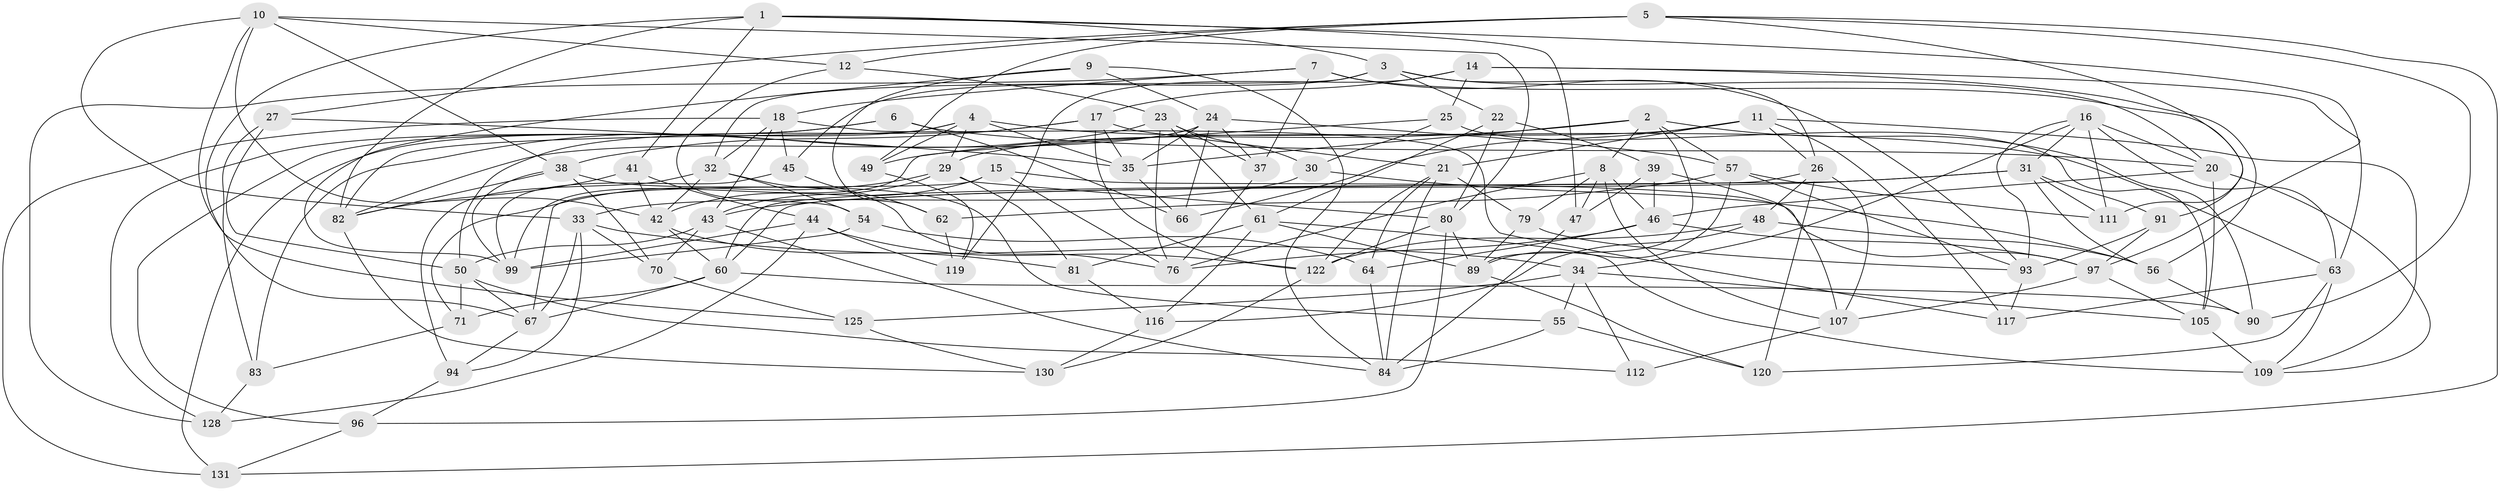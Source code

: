 // Generated by graph-tools (version 1.1) at 2025/52/02/27/25 19:52:31]
// undirected, 87 vertices, 218 edges
graph export_dot {
graph [start="1"]
  node [color=gray90,style=filled];
  1 [super="+13"];
  2 [super="+28"];
  3 [super="+133"];
  4 [super="+88"];
  5 [super="+114"];
  6;
  7 [super="+87"];
  8 [super="+52"];
  9;
  10 [super="+19"];
  11 [super="+59"];
  12;
  14 [super="+78"];
  15;
  16 [super="+68"];
  17 [super="+74"];
  18 [super="+65"];
  20 [super="+72"];
  21 [super="+77"];
  22;
  23 [super="+86"];
  24 [super="+113"];
  25;
  26 [super="+115"];
  27;
  29 [super="+132"];
  30;
  31 [super="+53"];
  32 [super="+118"];
  33 [super="+36"];
  34 [super="+40"];
  35 [super="+92"];
  37;
  38 [super="+108"];
  39;
  41;
  42 [super="+103"];
  43 [super="+75"];
  44 [super="+58"];
  45;
  46 [super="+106"];
  47;
  48;
  49;
  50 [super="+51"];
  54;
  55;
  56 [super="+127"];
  57 [super="+73"];
  60 [super="+124"];
  61 [super="+104"];
  62;
  63 [super="+69"];
  64;
  66;
  67 [super="+134"];
  70;
  71;
  76 [super="+98"];
  79;
  80 [super="+95"];
  81;
  82 [super="+85"];
  83;
  84 [super="+100"];
  89 [super="+110"];
  90;
  91;
  93 [super="+102"];
  94;
  96;
  97 [super="+101"];
  99 [super="+121"];
  105 [super="+123"];
  107 [super="+136"];
  109 [super="+135"];
  111;
  112;
  116;
  117;
  119;
  120;
  122 [super="+126"];
  125;
  128 [super="+129"];
  130;
  131;
  1 -- 47;
  1 -- 63;
  1 -- 3;
  1 -- 82;
  1 -- 67;
  1 -- 41;
  2 -- 8;
  2 -- 57;
  2 -- 35;
  2 -- 89;
  2 -- 90;
  2 -- 49;
  3 -- 22;
  3 -- 26;
  3 -- 32;
  3 -- 20;
  3 -- 45;
  4 -- 82;
  4 -- 131;
  4 -- 29;
  4 -- 49;
  4 -- 63;
  4 -- 35;
  5 -- 27;
  5 -- 49;
  5 -- 131;
  5 -- 90;
  5 -- 12;
  5 -- 111;
  6 -- 66;
  6 -- 96;
  6 -- 128;
  6 -- 20;
  7 -- 128 [weight=2];
  7 -- 18;
  7 -- 91;
  7 -- 93;
  7 -- 37;
  8 -- 107;
  8 -- 79;
  8 -- 46;
  8 -- 47;
  8 -- 76;
  9 -- 99;
  9 -- 84;
  9 -- 62;
  9 -- 24;
  10 -- 125;
  10 -- 80;
  10 -- 12;
  10 -- 33;
  10 -- 38;
  10 -- 42;
  11 -- 66;
  11 -- 117;
  11 -- 109;
  11 -- 26;
  11 -- 21;
  11 -- 29;
  12 -- 54;
  12 -- 23;
  14 -- 97;
  14 -- 56 [weight=2];
  14 -- 17;
  14 -- 25;
  14 -- 119;
  15 -- 76;
  15 -- 97;
  15 -- 42;
  15 -- 67;
  16 -- 63;
  16 -- 93;
  16 -- 34;
  16 -- 20;
  16 -- 111;
  16 -- 31;
  17 -- 122;
  17 -- 38;
  17 -- 50;
  17 -- 35;
  17 -- 21;
  18 -- 117;
  18 -- 32;
  18 -- 43;
  18 -- 131;
  18 -- 45;
  20 -- 46;
  20 -- 109;
  20 -- 105;
  21 -- 64;
  21 -- 79;
  21 -- 122;
  21 -- 84;
  22 -- 80;
  22 -- 39;
  22 -- 61;
  23 -- 37;
  23 -- 61;
  23 -- 83;
  23 -- 76;
  23 -- 30;
  24 -- 35;
  24 -- 57;
  24 -- 66;
  24 -- 37;
  24 -- 82;
  25 -- 30;
  25 -- 99;
  25 -- 105;
  26 -- 120;
  26 -- 48;
  26 -- 107;
  26 -- 60;
  27 -- 83;
  27 -- 50;
  27 -- 35;
  29 -- 43;
  29 -- 71;
  29 -- 80;
  29 -- 81;
  30 -- 33;
  30 -- 56;
  31 -- 111;
  31 -- 91;
  31 -- 56;
  31 -- 43;
  31 -- 60;
  32 -- 54;
  32 -- 42;
  32 -- 94;
  32 -- 76;
  33 -- 94;
  33 -- 67;
  33 -- 70;
  33 -- 34;
  34 -- 125;
  34 -- 112;
  34 -- 105;
  34 -- 55;
  35 -- 66;
  37 -- 76;
  38 -- 70;
  38 -- 55;
  38 -- 99;
  38 -- 82;
  39 -- 47;
  39 -- 107;
  39 -- 46;
  41 -- 44;
  41 -- 82;
  41 -- 42;
  42 -- 60;
  42 -- 81;
  43 -- 50;
  43 -- 84;
  43 -- 70;
  44 -- 119;
  44 -- 128 [weight=2];
  44 -- 122;
  44 -- 99;
  45 -- 62;
  45 -- 99;
  46 -- 64;
  46 -- 97;
  46 -- 76;
  47 -- 84;
  48 -- 116;
  48 -- 122;
  48 -- 56;
  49 -- 119;
  50 -- 112;
  50 -- 67;
  50 -- 71;
  54 -- 64;
  54 -- 99;
  55 -- 120;
  55 -- 84;
  56 -- 90;
  57 -- 89;
  57 -- 93;
  57 -- 62;
  57 -- 111;
  60 -- 90;
  60 -- 67;
  60 -- 71;
  61 -- 109;
  61 -- 116;
  61 -- 81;
  61 -- 89;
  62 -- 119;
  63 -- 120;
  63 -- 117;
  63 -- 109;
  64 -- 84;
  67 -- 94;
  70 -- 125;
  71 -- 83;
  79 -- 93;
  79 -- 89;
  80 -- 122;
  80 -- 96;
  80 -- 89;
  81 -- 116;
  82 -- 130;
  83 -- 128;
  89 -- 120;
  91 -- 93;
  91 -- 97;
  93 -- 117;
  94 -- 96;
  96 -- 131;
  97 -- 107;
  97 -- 105;
  105 -- 109 [weight=2];
  107 -- 112 [weight=2];
  116 -- 130;
  122 -- 130;
  125 -- 130;
}

